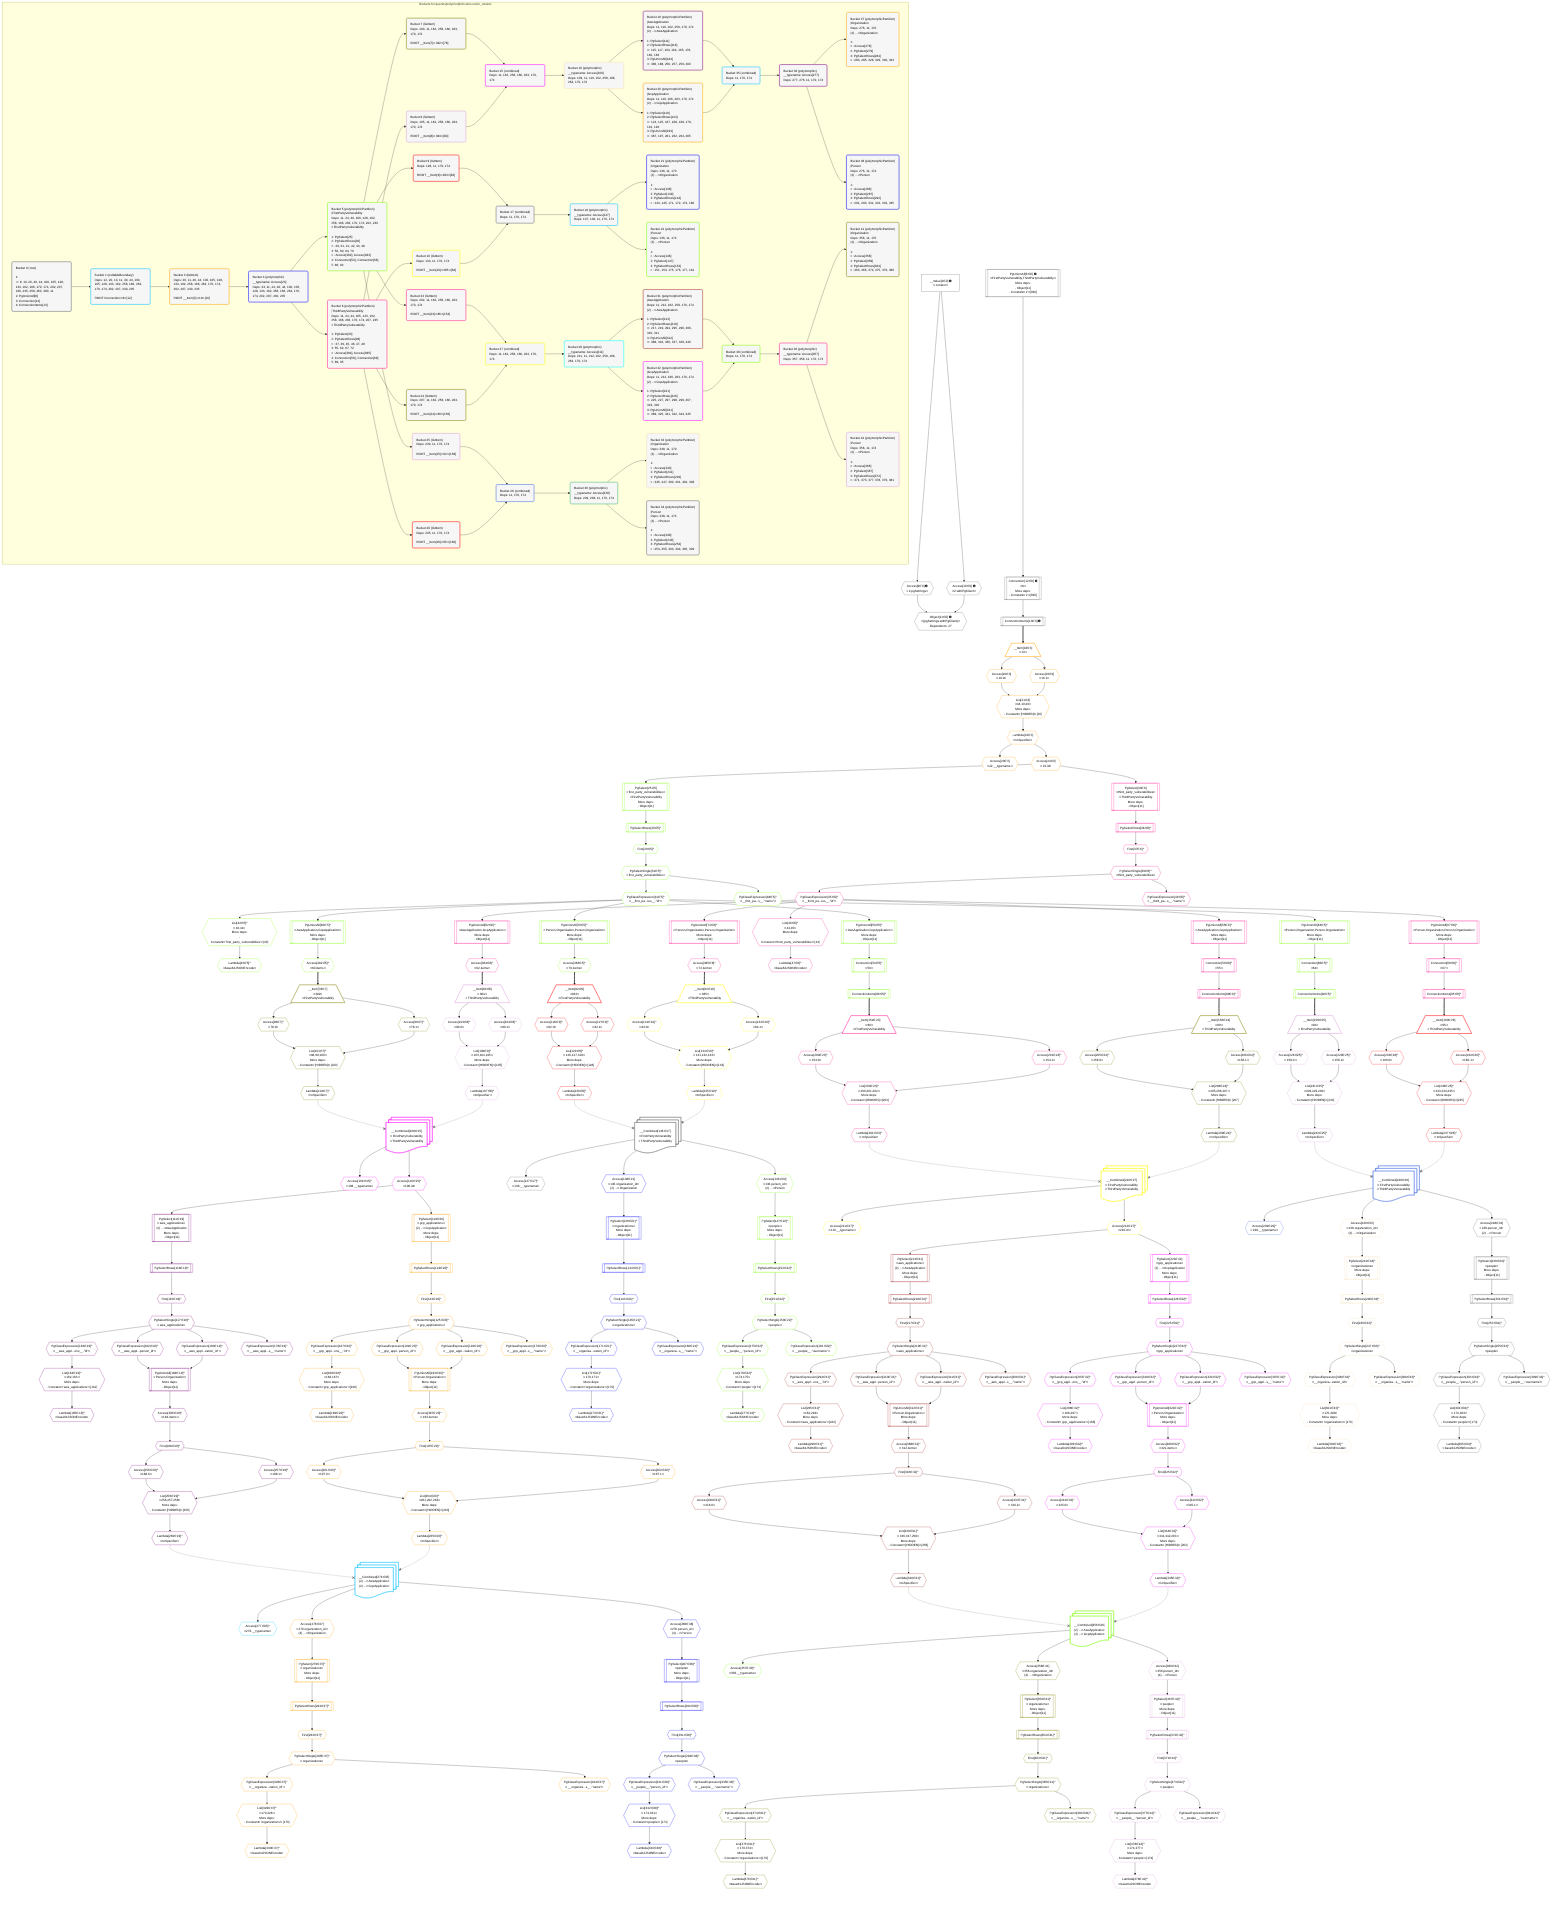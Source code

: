 %%{init: {'themeVariables': { 'fontSize': '12px'}}}%%
graph TD
    classDef path fill:#eee,stroke:#000,color:#000
    classDef plan fill:#fff,stroke-width:1px,color:#000
    classDef itemplan fill:#fff,stroke-width:2px,color:#000
    classDef unbatchedplan fill:#dff,stroke-width:1px,color:#000
    classDef sideeffectplan fill:#fcc,stroke-width:2px,color:#000
    classDef bucket fill:#f6f6f6,color:#000,stroke-width:2px,text-align:left

    subgraph "Buckets for queries/polymorphic/vulns.union_owners"
    Bucket0("Bucket 0 (root)<br /><br />1: <br />ᐳ: 9, 10, 20, 40, 44, 100, 105, 128, 133, 162, 166, 170, 174, 202, 207, 230, 235, 258, 263, 390, 11<br />2: PgUnionAll[8]<br />3: Connection[12]<br />4: ConnectionItems[13]"):::bucket
    Bucket1("Bucket 1 (nullableBoundary)<br />Deps: 12, 20, 13, 11, 40, 44, 100, 105, 128, 133, 162, 258, 166, 263, 170, 174, 202, 207, 230, 235<br /><br />ROOT Connectionᐸ8ᐳ[12]"):::bucket
    Bucket3("Bucket 3 (listItem)<br />Deps: 20, 11, 40, 44, 100, 105, 128, 133, 162, 258, 166, 263, 170, 174, 202, 207, 230, 235<br /><br />ROOT __Item{3}ᐸ13ᐳ[16]"):::bucket
    Bucket4("Bucket 4 (polymorphic)<br />__typename: Access[23]<br />Deps: 23, 11, 24, 40, 44, 100, 105, 128, 133, 162, 258, 166, 263, 170, 174, 202, 207, 230, 235"):::bucket
    Bucket5("Bucket 5 (polymorphicPartition)<br />|FirstPartyVulnerability<br />Deps: 11, 24, 40, 100, 128, 162, 258, 166, 263, 170, 174, 202, 230<br />ᐳFirstPartyVulnerability<br /><br />1: PgSelect[25]<br />2: PgSelectRows[30]<br />ᐳ: 29, 31, 41, 42, 43, 48<br />3: 50, 60, 64, 70<br />ᐳ: Access[382], Access[383]<br />4: Connection[54], Connection[66]<br />5: 86, 92"):::bucket
    Bucket6("Bucket 6 (polymorphicPartition)<br />|ThirdPartyVulnerability<br />Deps: 11, 24, 44, 105, 133, 162, 258, 166, 263, 170, 174, 207, 235<br />ᐳThirdPartyVulnerability<br /><br />1: PgSelect[33]<br />2: PgSelectRows[38]<br />ᐳ: 37, 39, 45, 46, 47, 49<br />3: 55, 62, 67, 72<br />ᐳ: Access[384], Access[385]<br />4: Connection[59], Connection[69]<br />5: 89, 95"):::bucket
    Bucket7("Bucket 7 (listItem)<br />Deps: 100, 11, 162, 258, 166, 263, 170, 174<br /><br />ROOT __Item{7}ᐸ382ᐳ[78]"):::bucket
    Bucket8("Bucket 8 (listItem)<br />Deps: 105, 11, 162, 258, 166, 263, 170, 174<br /><br />ROOT __Item{8}ᐸ384ᐳ[80]"):::bucket
    Bucket9("Bucket 9 (listItem)<br />Deps: 128, 11, 170, 174<br /><br />ROOT __Item{9}ᐸ383ᐳ[82]"):::bucket
    Bucket10("Bucket 10 (listItem)<br />Deps: 133, 11, 170, 174<br /><br />ROOT __Item{10}ᐸ385ᐳ[84]"):::bucket
    Bucket15("Bucket 15 (combined)<br />Deps: 11, 162, 258, 166, 263, 170, 174"):::bucket
    Bucket16("Bucket 16 (polymorphic)<br />__typename: Access[109]<br />Deps: 109, 11, 110, 162, 258, 166, 263, 170, 174"):::bucket
    Bucket17("Bucket 17 (combined)<br />Deps: 11, 170, 174"):::bucket
    Bucket18("Bucket 18 (polymorphic)<br />__typename: Access[137]<br />Deps: 137, 136, 11, 170, 174"):::bucket
    Bucket19("Bucket 19 (polymorphicPartition)<br />|AwsApplication<br />Deps: 11, 110, 162, 258, 170, 174<br />(2) ...ᐳAwsApplication<br /><br />1: PgSelect[111]<br />2: PgSelectRows[116]<br />ᐳ: 115, 117, 163, 164, 165, 178, 182, 183<br />3: PgUnionAll[184]<br />ᐳ: 386, 188, 256, 257, 259, 260"):::bucket
    Bucket20("Bucket 20 (polymorphicPartition)<br />|GcpApplication<br />Deps: 11, 110, 166, 263, 170, 174<br />(2) ...ᐳGcpApplication<br /><br />1: PgSelect[119]<br />2: PgSelectRows[124]<br />ᐳ: 123, 125, 167, 168, 169, 179, 191, 192<br />3: PgUnionAll[193]<br />ᐳ: 387, 197, 261, 262, 264, 265"):::bucket
    Bucket21("Bucket 21 (polymorphicPartition)<br />|Organization<br />Deps: 136, 11, 170<br />(2) ...ᐳOrganization<br /><br />1: <br />ᐳ: Access[138]<br />2: PgSelect[139]<br />3: PgSelectRows[144]<br />ᐳ: 143, 145, 171, 172, 173, 180"):::bucket
    Bucket22("Bucket 22 (polymorphicPartition)<br />|Person<br />Deps: 136, 11, 174<br />(2) ...ᐳPerson<br /><br />1: <br />ᐳ: Access[146]<br />2: PgSelect[147]<br />3: PgSelectRows[152]<br />ᐳ: 151, 153, 175, 176, 177, 181"):::bucket
    Bucket23("Bucket 23 (listItem)<br />Deps: 202, 11, 162, 258, 166, 263, 170, 174<br /><br />ROOT __Item{23}ᐸ86ᐳ[154]"):::bucket
    Bucket24("Bucket 24 (listItem)<br />Deps: 207, 11, 162, 258, 166, 263, 170, 174<br /><br />ROOT __Item{24}ᐸ89ᐳ[156]"):::bucket
    Bucket25("Bucket 25 (listItem)<br />Deps: 230, 11, 170, 174<br /><br />ROOT __Item{25}ᐸ92ᐳ[158]"):::bucket
    Bucket26("Bucket 26 (listItem)<br />Deps: 235, 11, 170, 174<br /><br />ROOT __Item{26}ᐸ95ᐳ[160]"):::bucket
    Bucket27("Bucket 27 (combined)<br />Deps: 11, 162, 258, 166, 263, 170, 174"):::bucket
    Bucket28("Bucket 28 (polymorphic)<br />__typename: Access[211]<br />Deps: 211, 11, 212, 162, 258, 166, 263, 170, 174"):::bucket
    Bucket29("Bucket 29 (combined)<br />Deps: 11, 170, 174"):::bucket
    Bucket30("Bucket 30 (polymorphic)<br />__typename: Access[239]<br />Deps: 239, 238, 11, 170, 174"):::bucket
    Bucket31("Bucket 31 (polymorphicPartition)<br />|AwsApplication<br />Deps: 11, 212, 162, 258, 170, 174<br />(2) ...ᐳAwsApplication<br /><br />1: PgSelect[213]<br />2: PgSelectRows[218]<br />ᐳ: 217, 219, 294, 295, 296, 306, 310, 311<br />3: PgUnionAll[312]<br />ᐳ: 388, 316, 336, 337, 339, 340"):::bucket
    Bucket32("Bucket 32 (polymorphicPartition)<br />|GcpApplication<br />Deps: 11, 212, 166, 263, 170, 174<br />(2) ...ᐳGcpApplication<br /><br />1: PgSelect[221]<br />2: PgSelectRows[226]<br />ᐳ: 225, 227, 297, 298, 299, 307, 319, 320<br />3: PgUnionAll[321]<br />ᐳ: 389, 325, 341, 342, 344, 345"):::bucket
    Bucket33("Bucket 33 (polymorphicPartition)<br />|Organization<br />Deps: 238, 11, 170<br />(2) ...ᐳOrganization<br /><br />1: <br />ᐳ: Access[240]<br />2: PgSelect[241]<br />3: PgSelectRows[246]<br />ᐳ: 245, 247, 300, 301, 302, 308"):::bucket
    Bucket34("Bucket 34 (polymorphicPartition)<br />|Person<br />Deps: 238, 11, 174<br />(2) ...ᐳPerson<br /><br />1: <br />ᐳ: Access[248]<br />2: PgSelect[249]<br />3: PgSelectRows[254]<br />ᐳ: 253, 255, 303, 304, 305, 309"):::bucket
    Bucket35("Bucket 35 (combined)<br />Deps: 11, 170, 174"):::bucket
    Bucket36("Bucket 36 (polymorphic)<br />__typename: Access[277]<br />Deps: 277, 276, 11, 170, 174"):::bucket
    Bucket37("Bucket 37 (polymorphicPartition)<br />|Organization<br />Deps: 276, 11, 170<br />(4) ...ᐳOrganization<br /><br />1: <br />ᐳ: Access[278]<br />2: PgSelect[279]<br />3: PgSelectRows[284]<br />ᐳ: 283, 285, 328, 329, 330, 334"):::bucket
    Bucket38("Bucket 38 (polymorphicPartition)<br />|Person<br />Deps: 276, 11, 174<br />(4) ...ᐳPerson<br /><br />1: <br />ᐳ: Access[286]<br />2: PgSelect[287]<br />3: PgSelectRows[292]<br />ᐳ: 291, 293, 331, 332, 333, 335"):::bucket
    Bucket39("Bucket 39 (combined)<br />Deps: 11, 170, 174"):::bucket
    Bucket40("Bucket 40 (polymorphic)<br />__typename: Access[357]<br />Deps: 357, 356, 11, 170, 174"):::bucket
    Bucket41("Bucket 41 (polymorphicPartition)<br />|Organization<br />Deps: 356, 11, 170<br />(4) ...ᐳOrganization<br /><br />1: <br />ᐳ: Access[358]<br />2: PgSelect[359]<br />3: PgSelectRows[364]<br />ᐳ: 363, 365, 374, 375, 376, 380"):::bucket
    Bucket42("Bucket 42 (polymorphicPartition)<br />|Person<br />Deps: 356, 11, 174<br />(4) ...ᐳPerson<br /><br />1: <br />ᐳ: Access[366]<br />2: PgSelect[367]<br />3: PgSelectRows[372]<br />ᐳ: 371, 373, 377, 378, 379, 381"):::bucket
    end
    Bucket0 --> Bucket1
    Bucket1 --> Bucket3
    Bucket3 --> Bucket4
    Bucket4 --> Bucket5 & Bucket6
    Bucket5 --> Bucket7 & Bucket9 & Bucket23 & Bucket25
    Bucket6 --> Bucket8 & Bucket10 & Bucket24 & Bucket26
    Bucket7 --> Bucket15
    Bucket8 --> Bucket15
    Bucket9 --> Bucket17
    Bucket10 --> Bucket17
    Bucket15 --> Bucket16
    Bucket16 --> Bucket19 & Bucket20
    Bucket17 --> Bucket18
    Bucket18 --> Bucket21 & Bucket22
    Bucket19 --> Bucket35
    Bucket20 --> Bucket35
    Bucket23 --> Bucket27
    Bucket24 --> Bucket27
    Bucket25 --> Bucket29
    Bucket26 --> Bucket29
    Bucket27 --> Bucket28
    Bucket28 --> Bucket31 & Bucket32
    Bucket29 --> Bucket30
    Bucket30 --> Bucket33 & Bucket34
    Bucket31 --> Bucket39
    Bucket32 --> Bucket39
    Bucket35 --> Bucket36
    Bucket36 --> Bucket37 & Bucket38
    Bucket39 --> Bucket40
    Bucket40 --> Bucket41 & Bucket42

    %% plan dependencies
    PgUnionAll8[["PgUnionAll[8∈0] ➊<br />ᐸFirstPartyVulnerability,ThirdPartyVulnerabilityᐳ<br />More deps:<br />- Object[11]<br />- Constantᐸ2ᐳ[390]"]]:::plan
    Object11{{"Object[11∈0] ➊<br />ᐸ{pgSettings,withPgClient}ᐳ<br />Dependents: 27"}}:::plan
    Access9{{"Access[9∈0] ➊<br />ᐸ2.pgSettingsᐳ"}}:::plan
    Access10{{"Access[10∈0] ➊<br />ᐸ2.withPgClientᐳ"}}:::plan
    Access9 & Access10 --> Object11
    Connection12[["Connection[12∈0] ➊<br />ᐸ8ᐳ<br />More deps:<br />- Constantᐸ2ᐳ[390]"]]:::plan
    PgUnionAll8 --> Connection12
    __Value2["__Value[2∈0] ➊<br />ᐸcontextᐳ"]:::plan
    __Value2 --> Access9
    __Value2 --> Access10
    ConnectionItems13[["ConnectionItems[13∈0] ➊"]]:::plan
    Connection12 --> ConnectionItems13
    List21{{"List[21∈3]<br />ᐸ18,19,20ᐳ<br />More deps:<br />- Constantᐸ[HIDDEN]ᐳ[20]"}}:::plan
    Access18{{"Access[18∈3]<br />ᐸ16.0ᐳ"}}:::plan
    Access19{{"Access[19∈3]<br />ᐸ16.1ᐳ"}}:::plan
    Access18 & Access19 --> List21
    __Item16[/"__Item[16∈3]<br />ᐸ13ᐳ"\]:::itemplan
    ConnectionItems13 ==> __Item16
    __Item16 --> Access18
    __Item16 --> Access19
    Lambda22{{"Lambda[22∈3]<br />ᐸtoSpecifierᐳ"}}:::plan
    List21 --> Lambda22
    Access23{{"Access[23∈3]<br />ᐸ22.__typenameᐳ"}}:::plan
    Lambda22 --> Access23
    Access24{{"Access[24∈3]<br />ᐸ22.idᐳ"}}:::plan
    Lambda22 --> Access24
    PgSelect25[["PgSelect[25∈5]<br />ᐸfirst_party_vulnerabilitiesᐳ<br />ᐳFirstPartyVulnerability<br />More deps:<br />- Object[11]"]]:::plan
    Access24 --> PgSelect25
    List42{{"List[42∈5]^<br />ᐸ40,41ᐳ<br />More deps:<br />- Constantᐸ'first_party_vulnerabilities'ᐳ[40]"}}:::plan
    PgClassExpression41{{"PgClassExpression[41∈5]^<br />ᐸ__first_pa...ies__.”id”ᐳ"}}:::plan
    PgClassExpression41 --> List42
    PgUnionAll50[["PgUnionAll[50∈5]^<br />ᐸAwsApplication,GcpApplicationᐳ<br />More deps:<br />- Object[11]"]]:::plan
    PgClassExpression41 --> PgUnionAll50
    PgUnionAll60[["PgUnionAll[60∈5]^<br />ᐸAwsApplication,GcpApplicationᐳ<br />More deps:<br />- Object[11]"]]:::plan
    PgClassExpression41 --> PgUnionAll60
    PgUnionAll64[["PgUnionAll[64∈5]^<br />ᐸPerson,Organization,Person,Organizationᐳ<br />More deps:<br />- Object[11]"]]:::plan
    PgClassExpression41 --> PgUnionAll64
    PgUnionAll70[["PgUnionAll[70∈5]^<br />ᐸPerson,Organization,Person,Organizationᐳ<br />More deps:<br />- Object[11]"]]:::plan
    PgClassExpression41 --> PgUnionAll70
    First29{{"First[29∈5]^"}}:::plan
    PgSelectRows30[["PgSelectRows[30∈5]^"]]:::plan
    PgSelectRows30 --> First29
    PgSelect25 --> PgSelectRows30
    PgSelectSingle31{{"PgSelectSingle[31∈5]^<br />ᐸfirst_party_vulnerabilitiesᐳ"}}:::plan
    First29 --> PgSelectSingle31
    PgSelectSingle31 --> PgClassExpression41
    Lambda43{{"Lambda[43∈5]^<br />ᐸbase64JSONEncodeᐳ"}}:::plan
    List42 --> Lambda43
    PgClassExpression48{{"PgClassExpression[48∈5]^<br />ᐸ__first_pa...s__.”name”ᐳ"}}:::plan
    PgSelectSingle31 --> PgClassExpression48
    Connection54[["Connection[54∈5]^<br />ᐸ50ᐳ"]]:::plan
    PgUnionAll50 --> Connection54
    Connection66[["Connection[66∈5]^<br />ᐸ64ᐳ"]]:::plan
    PgUnionAll64 --> Connection66
    ConnectionItems86[["ConnectionItems[86∈5]^"]]:::plan
    Connection54 --> ConnectionItems86
    ConnectionItems92[["ConnectionItems[92∈5]^"]]:::plan
    Connection66 --> ConnectionItems92
    Access382{{"Access[382∈5]^<br />ᐸ60.itemsᐳ"}}:::plan
    PgUnionAll60 --> Access382
    Access383{{"Access[383∈5]^<br />ᐸ70.itemsᐳ"}}:::plan
    PgUnionAll70 --> Access383
    PgSelect33[["PgSelect[33∈6]<br />ᐸthird_party_vulnerabilitiesᐳ<br />ᐳThirdPartyVulnerability<br />More deps:<br />- Object[11]"]]:::plan
    Access24 --> PgSelect33
    List46{{"List[46∈6]^<br />ᐸ44,45ᐳ<br />More deps:<br />- Constantᐸ'third_party_vulnerabilities'ᐳ[44]"}}:::plan
    PgClassExpression45{{"PgClassExpression[45∈6]^<br />ᐸ__third_pa...ies__.”id”ᐳ"}}:::plan
    PgClassExpression45 --> List46
    PgUnionAll55[["PgUnionAll[55∈6]^<br />ᐸAwsApplication,GcpApplicationᐳ<br />More deps:<br />- Object[11]"]]:::plan
    PgClassExpression45 --> PgUnionAll55
    PgUnionAll62[["PgUnionAll[62∈6]^<br />ᐸAwsApplication,GcpApplicationᐳ<br />More deps:<br />- Object[11]"]]:::plan
    PgClassExpression45 --> PgUnionAll62
    PgUnionAll67[["PgUnionAll[67∈6]^<br />ᐸPerson,Organization,Person,Organizationᐳ<br />More deps:<br />- Object[11]"]]:::plan
    PgClassExpression45 --> PgUnionAll67
    PgUnionAll72[["PgUnionAll[72∈6]^<br />ᐸPerson,Organization,Person,Organizationᐳ<br />More deps:<br />- Object[11]"]]:::plan
    PgClassExpression45 --> PgUnionAll72
    First37{{"First[37∈6]^"}}:::plan
    PgSelectRows38[["PgSelectRows[38∈6]^"]]:::plan
    PgSelectRows38 --> First37
    PgSelect33 --> PgSelectRows38
    PgSelectSingle39{{"PgSelectSingle[39∈6]^<br />ᐸthird_party_vulnerabilitiesᐳ"}}:::plan
    First37 --> PgSelectSingle39
    PgSelectSingle39 --> PgClassExpression45
    Lambda47{{"Lambda[47∈6]^<br />ᐸbase64JSONEncodeᐳ"}}:::plan
    List46 --> Lambda47
    PgClassExpression49{{"PgClassExpression[49∈6]^<br />ᐸ__third_pa...s__.”name”ᐳ"}}:::plan
    PgSelectSingle39 --> PgClassExpression49
    Connection59[["Connection[59∈6]^<br />ᐸ55ᐳ"]]:::plan
    PgUnionAll55 --> Connection59
    Connection69[["Connection[69∈6]^<br />ᐸ67ᐳ"]]:::plan
    PgUnionAll67 --> Connection69
    ConnectionItems89[["ConnectionItems[89∈6]^"]]:::plan
    Connection59 --> ConnectionItems89
    ConnectionItems95[["ConnectionItems[95∈6]^"]]:::plan
    Connection69 --> ConnectionItems95
    Access384{{"Access[384∈6]^<br />ᐸ62.itemsᐳ"}}:::plan
    PgUnionAll62 --> Access384
    Access385{{"Access[385∈6]^<br />ᐸ72.itemsᐳ"}}:::plan
    PgUnionAll72 --> Access385
    List101{{"List[101∈7]^<br />ᐸ98,99,100ᐳ<br />More deps:<br />- Constantᐸ[HIDDEN]ᐳ[100]"}}:::plan
    Access98{{"Access[98∈7]^<br />ᐸ78.0ᐳ"}}:::plan
    Access99{{"Access[99∈7]^<br />ᐸ78.1ᐳ"}}:::plan
    Access98 & Access99 --> List101
    __Item78[/"__Item[78∈7]<br />ᐸ382ᐳ<br />ᐳFirstPartyVulnerability"\]:::itemplan
    Access382 ==> __Item78
    __Item78 --> Access98
    __Item78 --> Access99
    Lambda102{{"Lambda[102∈7]^<br />ᐸtoSpecifierᐳ"}}:::plan
    List101 --> Lambda102
    List106{{"List[106∈8]^<br />ᐸ103,104,105ᐳ<br />More deps:<br />- Constantᐸ[HIDDEN]ᐳ[105]"}}:::plan
    Access103{{"Access[103∈8]^<br />ᐸ80.0ᐳ"}}:::plan
    Access104{{"Access[104∈8]^<br />ᐸ80.1ᐳ"}}:::plan
    Access103 & Access104 --> List106
    __Item80[/"__Item[80∈8]<br />ᐸ384ᐳ<br />ᐳThirdPartyVulnerability"\]:::itemplan
    Access384 ==> __Item80
    __Item80 --> Access103
    __Item80 --> Access104
    Lambda107{{"Lambda[107∈8]^<br />ᐸtoSpecifierᐳ"}}:::plan
    List106 --> Lambda107
    List129{{"List[129∈9]^<br />ᐸ126,127,128ᐳ<br />More deps:<br />- Constantᐸ[HIDDEN]ᐳ[128]"}}:::plan
    Access126{{"Access[126∈9]^<br />ᐸ82.0ᐳ"}}:::plan
    Access127{{"Access[127∈9]^<br />ᐸ82.1ᐳ"}}:::plan
    Access126 & Access127 --> List129
    __Item82[/"__Item[82∈9]<br />ᐸ383ᐳ<br />ᐳFirstPartyVulnerability"\]:::itemplan
    Access383 ==> __Item82
    __Item82 --> Access126
    __Item82 --> Access127
    Lambda130{{"Lambda[130∈9]^<br />ᐸtoSpecifierᐳ"}}:::plan
    List129 --> Lambda130
    List134{{"List[134∈10]^<br />ᐸ131,132,133ᐳ<br />More deps:<br />- Constantᐸ[HIDDEN]ᐳ[133]"}}:::plan
    Access131{{"Access[131∈10]^<br />ᐸ84.0ᐳ"}}:::plan
    Access132{{"Access[132∈10]^<br />ᐸ84.1ᐳ"}}:::plan
    Access131 & Access132 --> List134
    __Item84[/"__Item[84∈10]<br />ᐸ385ᐳ<br />ᐳThirdPartyVulnerability"\]:::itemplan
    Access385 ==> __Item84
    __Item84 --> Access131
    __Item84 --> Access132
    Lambda135{{"Lambda[135∈10]^<br />ᐸtoSpecifierᐳ"}}:::plan
    List134 --> Lambda135
    Access109{{"Access[109∈15]^<br />ᐸ108.__typenameᐳ"}}:::plan
    __Value108:::plan@{shape: docs, label: "__Combined[108∈15]<br />ᐳFirstPartyVulnerability<br />ᐳThirdPartyVulnerability"}
    __Value108 --> Access109
    Access110{{"Access[110∈15]^<br />ᐸ108.idᐳ"}}:::plan
    __Value108 --> Access110
    Access137{{"Access[137∈17]^<br />ᐸ136.__typenameᐳ"}}:::plan
    __Value136:::plan@{shape: docs, label: "__Combined[136∈17]<br />ᐳFirstPartyVulnerability<br />ᐳThirdPartyVulnerability"}
    __Value136 --> Access137
    PgUnionAll184[["PgUnionAll[184∈19]^<br />ᐸPerson,Organizationᐳ<br />More deps:<br />- Object[11]"]]:::plan
    PgClassExpression182{{"PgClassExpression[182∈19]^<br />ᐸ__aws_appl...person_id”ᐳ"}}:::plan
    PgClassExpression183{{"PgClassExpression[183∈19]^<br />ᐸ__aws_appl...zation_id”ᐳ"}}:::plan
    PgClassExpression182 & PgClassExpression183 --> PgUnionAll184
    List259{{"List[259∈19]^<br />ᐸ256,257,258ᐳ<br />More deps:<br />- Constantᐸ[HIDDEN]ᐳ[258]"}}:::plan
    Access256{{"Access[256∈19]^<br />ᐸ188.0ᐳ"}}:::plan
    Access257{{"Access[257∈19]^<br />ᐸ188.1ᐳ"}}:::plan
    Access256 & Access257 --> List259
    PgSelect111[["PgSelect[111∈19]<br />ᐸaws_applicationsᐳ<br />(2) ...ᐳAwsApplication<br />More deps:<br />- Object[11]"]]:::plan
    Access110 --> PgSelect111
    List164{{"List[164∈19]^<br />ᐸ162,163ᐳ<br />More deps:<br />- Constantᐸ'aws_applications'ᐳ[162]"}}:::plan
    PgClassExpression163{{"PgClassExpression[163∈19]^<br />ᐸ__aws_appl...ons__.”id”ᐳ"}}:::plan
    PgClassExpression163 --> List164
    First115{{"First[115∈19]^"}}:::plan
    PgSelectRows116[["PgSelectRows[116∈19]^"]]:::plan
    PgSelectRows116 --> First115
    PgSelect111 --> PgSelectRows116
    PgSelectSingle117{{"PgSelectSingle[117∈19]^<br />ᐸaws_applicationsᐳ"}}:::plan
    First115 --> PgSelectSingle117
    PgSelectSingle117 --> PgClassExpression163
    Lambda165{{"Lambda[165∈19]^<br />ᐸbase64JSONEncodeᐳ"}}:::plan
    List164 --> Lambda165
    PgClassExpression178{{"PgClassExpression[178∈19]^<br />ᐸ__aws_appl...s__.”name”ᐳ"}}:::plan
    PgSelectSingle117 --> PgClassExpression178
    PgSelectSingle117 --> PgClassExpression182
    PgSelectSingle117 --> PgClassExpression183
    First188{{"First[188∈19]^"}}:::plan
    Access386{{"Access[386∈19]^<br />ᐸ184.itemsᐳ"}}:::plan
    Access386 --> First188
    First188 --> Access256
    First188 --> Access257
    Lambda260{{"Lambda[260∈19]^<br />ᐸtoSpecifierᐳ"}}:::plan
    List259 --> Lambda260
    PgUnionAll184 --> Access386
    PgUnionAll193[["PgUnionAll[193∈20]^<br />ᐸPerson,Organizationᐳ<br />More deps:<br />- Object[11]"]]:::plan
    PgClassExpression191{{"PgClassExpression[191∈20]^<br />ᐸ__gcp_appl...person_id”ᐳ"}}:::plan
    PgClassExpression192{{"PgClassExpression[192∈20]^<br />ᐸ__gcp_appl...zation_id”ᐳ"}}:::plan
    PgClassExpression191 & PgClassExpression192 --> PgUnionAll193
    List264{{"List[264∈20]^<br />ᐸ261,262,263ᐳ<br />More deps:<br />- Constantᐸ[HIDDEN]ᐳ[263]"}}:::plan
    Access261{{"Access[261∈20]^<br />ᐸ197.0ᐳ"}}:::plan
    Access262{{"Access[262∈20]^<br />ᐸ197.1ᐳ"}}:::plan
    Access261 & Access262 --> List264
    PgSelect119[["PgSelect[119∈20]<br />ᐸgcp_applicationsᐳ<br />(2) ...ᐳGcpApplication<br />More deps:<br />- Object[11]"]]:::plan
    Access110 --> PgSelect119
    List168{{"List[168∈20]^<br />ᐸ166,167ᐳ<br />More deps:<br />- Constantᐸ'gcp_applications'ᐳ[166]"}}:::plan
    PgClassExpression167{{"PgClassExpression[167∈20]^<br />ᐸ__gcp_appl...ons__.”id”ᐳ"}}:::plan
    PgClassExpression167 --> List168
    First123{{"First[123∈20]^"}}:::plan
    PgSelectRows124[["PgSelectRows[124∈20]^"]]:::plan
    PgSelectRows124 --> First123
    PgSelect119 --> PgSelectRows124
    PgSelectSingle125{{"PgSelectSingle[125∈20]^<br />ᐸgcp_applicationsᐳ"}}:::plan
    First123 --> PgSelectSingle125
    PgSelectSingle125 --> PgClassExpression167
    Lambda169{{"Lambda[169∈20]^<br />ᐸbase64JSONEncodeᐳ"}}:::plan
    List168 --> Lambda169
    PgClassExpression179{{"PgClassExpression[179∈20]^<br />ᐸ__gcp_appl...s__.”name”ᐳ"}}:::plan
    PgSelectSingle125 --> PgClassExpression179
    PgSelectSingle125 --> PgClassExpression191
    PgSelectSingle125 --> PgClassExpression192
    First197{{"First[197∈20]^"}}:::plan
    Access387{{"Access[387∈20]^<br />ᐸ193.itemsᐳ"}}:::plan
    Access387 --> First197
    First197 --> Access261
    First197 --> Access262
    Lambda265{{"Lambda[265∈20]^<br />ᐸtoSpecifierᐳ"}}:::plan
    List264 --> Lambda265
    PgUnionAll193 --> Access387
    PgSelect139[["PgSelect[139∈21]^<br />ᐸorganizationsᐳ<br />More deps:<br />- Object[11]"]]:::plan
    Access138{{"Access[138∈21]<br />ᐸ136.organization_idᐳ<br />(2) ...ᐳOrganization"}}:::plan
    Access138 --> PgSelect139
    List172{{"List[172∈21]^<br />ᐸ170,171ᐳ<br />More deps:<br />- Constantᐸ'organizations'ᐳ[170]"}}:::plan
    PgClassExpression171{{"PgClassExpression[171∈21]^<br />ᐸ__organiza...zation_id”ᐳ"}}:::plan
    PgClassExpression171 --> List172
    __Value136 --> Access138
    First143{{"First[143∈21]^"}}:::plan
    PgSelectRows144[["PgSelectRows[144∈21]^"]]:::plan
    PgSelectRows144 --> First143
    PgSelect139 --> PgSelectRows144
    PgSelectSingle145{{"PgSelectSingle[145∈21]^<br />ᐸorganizationsᐳ"}}:::plan
    First143 --> PgSelectSingle145
    PgSelectSingle145 --> PgClassExpression171
    Lambda173{{"Lambda[173∈21]^<br />ᐸbase64JSONEncodeᐳ"}}:::plan
    List172 --> Lambda173
    PgClassExpression180{{"PgClassExpression[180∈21]^<br />ᐸ__organiza...s__.”name”ᐳ"}}:::plan
    PgSelectSingle145 --> PgClassExpression180
    PgSelect147[["PgSelect[147∈22]^<br />ᐸpeopleᐳ<br />More deps:<br />- Object[11]"]]:::plan
    Access146{{"Access[146∈22]<br />ᐸ136.person_idᐳ<br />(2) ...ᐳPerson"}}:::plan
    Access146 --> PgSelect147
    List176{{"List[176∈22]^<br />ᐸ174,175ᐳ<br />More deps:<br />- Constantᐸ'people'ᐳ[174]"}}:::plan
    PgClassExpression175{{"PgClassExpression[175∈22]^<br />ᐸ__people__.”person_id”ᐳ"}}:::plan
    PgClassExpression175 --> List176
    __Value136 --> Access146
    First151{{"First[151∈22]^"}}:::plan
    PgSelectRows152[["PgSelectRows[152∈22]^"]]:::plan
    PgSelectRows152 --> First151
    PgSelect147 --> PgSelectRows152
    PgSelectSingle153{{"PgSelectSingle[153∈22]^<br />ᐸpeopleᐳ"}}:::plan
    First151 --> PgSelectSingle153
    PgSelectSingle153 --> PgClassExpression175
    Lambda177{{"Lambda[177∈22]^<br />ᐸbase64JSONEncodeᐳ"}}:::plan
    List176 --> Lambda177
    PgClassExpression181{{"PgClassExpression[181∈22]^<br />ᐸ__people__.”username”ᐳ"}}:::plan
    PgSelectSingle153 --> PgClassExpression181
    List203{{"List[203∈23]^<br />ᐸ200,201,202ᐳ<br />More deps:<br />- Constantᐸ[HIDDEN]ᐳ[202]"}}:::plan
    Access200{{"Access[200∈23]^<br />ᐸ154.0ᐳ"}}:::plan
    Access201{{"Access[201∈23]^<br />ᐸ154.1ᐳ"}}:::plan
    Access200 & Access201 --> List203
    __Item154[/"__Item[154∈23]<br />ᐸ86ᐳ<br />ᐳFirstPartyVulnerability"\]:::itemplan
    ConnectionItems86 ==> __Item154
    __Item154 --> Access200
    __Item154 --> Access201
    Lambda204{{"Lambda[204∈23]^<br />ᐸtoSpecifierᐳ"}}:::plan
    List203 --> Lambda204
    List208{{"List[208∈24]^<br />ᐸ205,206,207ᐳ<br />More deps:<br />- Constantᐸ[HIDDEN]ᐳ[207]"}}:::plan
    Access205{{"Access[205∈24]^<br />ᐸ156.0ᐳ"}}:::plan
    Access206{{"Access[206∈24]^<br />ᐸ156.1ᐳ"}}:::plan
    Access205 & Access206 --> List208
    __Item156[/"__Item[156∈24]<br />ᐸ89ᐳ<br />ᐳThirdPartyVulnerability"\]:::itemplan
    ConnectionItems89 ==> __Item156
    __Item156 --> Access205
    __Item156 --> Access206
    Lambda209{{"Lambda[209∈24]^<br />ᐸtoSpecifierᐳ"}}:::plan
    List208 --> Lambda209
    List231{{"List[231∈25]^<br />ᐸ228,229,230ᐳ<br />More deps:<br />- Constantᐸ[HIDDEN]ᐳ[230]"}}:::plan
    Access228{{"Access[228∈25]^<br />ᐸ158.0ᐳ"}}:::plan
    Access229{{"Access[229∈25]^<br />ᐸ158.1ᐳ"}}:::plan
    Access228 & Access229 --> List231
    __Item158[/"__Item[158∈25]<br />ᐸ92ᐳ<br />ᐳFirstPartyVulnerability"\]:::itemplan
    ConnectionItems92 ==> __Item158
    __Item158 --> Access228
    __Item158 --> Access229
    Lambda232{{"Lambda[232∈25]^<br />ᐸtoSpecifierᐳ"}}:::plan
    List231 --> Lambda232
    List236{{"List[236∈26]^<br />ᐸ233,234,235ᐳ<br />More deps:<br />- Constantᐸ[HIDDEN]ᐳ[235]"}}:::plan
    Access233{{"Access[233∈26]^<br />ᐸ160.0ᐳ"}}:::plan
    Access234{{"Access[234∈26]^<br />ᐸ160.1ᐳ"}}:::plan
    Access233 & Access234 --> List236
    __Item160[/"__Item[160∈26]<br />ᐸ95ᐳ<br />ᐳThirdPartyVulnerability"\]:::itemplan
    ConnectionItems95 ==> __Item160
    __Item160 --> Access233
    __Item160 --> Access234
    Lambda237{{"Lambda[237∈26]^<br />ᐸtoSpecifierᐳ"}}:::plan
    List236 --> Lambda237
    Access211{{"Access[211∈27]^<br />ᐸ210.__typenameᐳ"}}:::plan
    __Value210:::plan@{shape: docs, label: "__Combined[210∈27]<br />ᐳFirstPartyVulnerability<br />ᐳThirdPartyVulnerability"}
    __Value210 --> Access211
    Access212{{"Access[212∈27]^<br />ᐸ210.idᐳ"}}:::plan
    __Value210 --> Access212
    Access239{{"Access[239∈29]^<br />ᐸ238.__typenameᐳ"}}:::plan
    __Value238:::plan@{shape: docs, label: "__Combined[238∈29]<br />ᐳFirstPartyVulnerability<br />ᐳThirdPartyVulnerability"}
    __Value238 --> Access239
    PgUnionAll312[["PgUnionAll[312∈31]^<br />ᐸPerson,Organizationᐳ<br />More deps:<br />- Object[11]"]]:::plan
    PgClassExpression310{{"PgClassExpression[310∈31]^<br />ᐸ__aws_appl...person_id”ᐳ"}}:::plan
    PgClassExpression311{{"PgClassExpression[311∈31]^<br />ᐸ__aws_appl...zation_id”ᐳ"}}:::plan
    PgClassExpression310 & PgClassExpression311 --> PgUnionAll312
    List339{{"List[339∈31]^<br />ᐸ336,337,258ᐳ<br />More deps:<br />- Constantᐸ[HIDDEN]ᐳ[258]"}}:::plan
    Access336{{"Access[336∈31]^<br />ᐸ316.0ᐳ"}}:::plan
    Access337{{"Access[337∈31]^<br />ᐸ316.1ᐳ"}}:::plan
    Access336 & Access337 --> List339
    PgSelect213[["PgSelect[213∈31]<br />ᐸaws_applicationsᐳ<br />(2) ...ᐳAwsApplication<br />More deps:<br />- Object[11]"]]:::plan
    Access212 --> PgSelect213
    List295{{"List[295∈31]^<br />ᐸ162,294ᐳ<br />More deps:<br />- Constantᐸ'aws_applications'ᐳ[162]"}}:::plan
    PgClassExpression294{{"PgClassExpression[294∈31]^<br />ᐸ__aws_appl...ons__.”id”ᐳ"}}:::plan
    PgClassExpression294 --> List295
    First217{{"First[217∈31]^"}}:::plan
    PgSelectRows218[["PgSelectRows[218∈31]^"]]:::plan
    PgSelectRows218 --> First217
    PgSelect213 --> PgSelectRows218
    PgSelectSingle219{{"PgSelectSingle[219∈31]^<br />ᐸaws_applicationsᐳ"}}:::plan
    First217 --> PgSelectSingle219
    PgSelectSingle219 --> PgClassExpression294
    Lambda296{{"Lambda[296∈31]^<br />ᐸbase64JSONEncodeᐳ"}}:::plan
    List295 --> Lambda296
    PgClassExpression306{{"PgClassExpression[306∈31]^<br />ᐸ__aws_appl...s__.”name”ᐳ"}}:::plan
    PgSelectSingle219 --> PgClassExpression306
    PgSelectSingle219 --> PgClassExpression310
    PgSelectSingle219 --> PgClassExpression311
    First316{{"First[316∈31]^"}}:::plan
    Access388{{"Access[388∈31]^<br />ᐸ312.itemsᐳ"}}:::plan
    Access388 --> First316
    First316 --> Access336
    First316 --> Access337
    Lambda340{{"Lambda[340∈31]^<br />ᐸtoSpecifierᐳ"}}:::plan
    List339 --> Lambda340
    PgUnionAll312 --> Access388
    PgUnionAll321[["PgUnionAll[321∈32]^<br />ᐸPerson,Organizationᐳ<br />More deps:<br />- Object[11]"]]:::plan
    PgClassExpression319{{"PgClassExpression[319∈32]^<br />ᐸ__gcp_appl...person_id”ᐳ"}}:::plan
    PgClassExpression320{{"PgClassExpression[320∈32]^<br />ᐸ__gcp_appl...zation_id”ᐳ"}}:::plan
    PgClassExpression319 & PgClassExpression320 --> PgUnionAll321
    List344{{"List[344∈32]^<br />ᐸ341,342,263ᐳ<br />More deps:<br />- Constantᐸ[HIDDEN]ᐳ[263]"}}:::plan
    Access341{{"Access[341∈32]^<br />ᐸ325.0ᐳ"}}:::plan
    Access342{{"Access[342∈32]^<br />ᐸ325.1ᐳ"}}:::plan
    Access341 & Access342 --> List344
    PgSelect221[["PgSelect[221∈32]<br />ᐸgcp_applicationsᐳ<br />(2) ...ᐳGcpApplication<br />More deps:<br />- Object[11]"]]:::plan
    Access212 --> PgSelect221
    List298{{"List[298∈32]^<br />ᐸ166,297ᐳ<br />More deps:<br />- Constantᐸ'gcp_applications'ᐳ[166]"}}:::plan
    PgClassExpression297{{"PgClassExpression[297∈32]^<br />ᐸ__gcp_appl...ons__.”id”ᐳ"}}:::plan
    PgClassExpression297 --> List298
    First225{{"First[225∈32]^"}}:::plan
    PgSelectRows226[["PgSelectRows[226∈32]^"]]:::plan
    PgSelectRows226 --> First225
    PgSelect221 --> PgSelectRows226
    PgSelectSingle227{{"PgSelectSingle[227∈32]^<br />ᐸgcp_applicationsᐳ"}}:::plan
    First225 --> PgSelectSingle227
    PgSelectSingle227 --> PgClassExpression297
    Lambda299{{"Lambda[299∈32]^<br />ᐸbase64JSONEncodeᐳ"}}:::plan
    List298 --> Lambda299
    PgClassExpression307{{"PgClassExpression[307∈32]^<br />ᐸ__gcp_appl...s__.”name”ᐳ"}}:::plan
    PgSelectSingle227 --> PgClassExpression307
    PgSelectSingle227 --> PgClassExpression319
    PgSelectSingle227 --> PgClassExpression320
    First325{{"First[325∈32]^"}}:::plan
    Access389{{"Access[389∈32]^<br />ᐸ321.itemsᐳ"}}:::plan
    Access389 --> First325
    First325 --> Access341
    First325 --> Access342
    Lambda345{{"Lambda[345∈32]^<br />ᐸtoSpecifierᐳ"}}:::plan
    List344 --> Lambda345
    PgUnionAll321 --> Access389
    PgSelect241[["PgSelect[241∈33]^<br />ᐸorganizationsᐳ<br />More deps:<br />- Object[11]"]]:::plan
    Access240{{"Access[240∈33]<br />ᐸ238.organization_idᐳ<br />(2) ...ᐳOrganization"}}:::plan
    Access240 --> PgSelect241
    List301{{"List[301∈33]^<br />ᐸ170,300ᐳ<br />More deps:<br />- Constantᐸ'organizations'ᐳ[170]"}}:::plan
    PgClassExpression300{{"PgClassExpression[300∈33]^<br />ᐸ__organiza...zation_id”ᐳ"}}:::plan
    PgClassExpression300 --> List301
    __Value238 --> Access240
    First245{{"First[245∈33]^"}}:::plan
    PgSelectRows246[["PgSelectRows[246∈33]^"]]:::plan
    PgSelectRows246 --> First245
    PgSelect241 --> PgSelectRows246
    PgSelectSingle247{{"PgSelectSingle[247∈33]^<br />ᐸorganizationsᐳ"}}:::plan
    First245 --> PgSelectSingle247
    PgSelectSingle247 --> PgClassExpression300
    Lambda302{{"Lambda[302∈33]^<br />ᐸbase64JSONEncodeᐳ"}}:::plan
    List301 --> Lambda302
    PgClassExpression308{{"PgClassExpression[308∈33]^<br />ᐸ__organiza...s__.”name”ᐳ"}}:::plan
    PgSelectSingle247 --> PgClassExpression308
    PgSelect249[["PgSelect[249∈34]^<br />ᐸpeopleᐳ<br />More deps:<br />- Object[11]"]]:::plan
    Access248{{"Access[248∈34]<br />ᐸ238.person_idᐳ<br />(2) ...ᐳPerson"}}:::plan
    Access248 --> PgSelect249
    List304{{"List[304∈34]^<br />ᐸ174,303ᐳ<br />More deps:<br />- Constantᐸ'people'ᐳ[174]"}}:::plan
    PgClassExpression303{{"PgClassExpression[303∈34]^<br />ᐸ__people__.”person_id”ᐳ"}}:::plan
    PgClassExpression303 --> List304
    __Value238 --> Access248
    First253{{"First[253∈34]^"}}:::plan
    PgSelectRows254[["PgSelectRows[254∈34]^"]]:::plan
    PgSelectRows254 --> First253
    PgSelect249 --> PgSelectRows254
    PgSelectSingle255{{"PgSelectSingle[255∈34]^<br />ᐸpeopleᐳ"}}:::plan
    First253 --> PgSelectSingle255
    PgSelectSingle255 --> PgClassExpression303
    Lambda305{{"Lambda[305∈34]^<br />ᐸbase64JSONEncodeᐳ"}}:::plan
    List304 --> Lambda305
    PgClassExpression309{{"PgClassExpression[309∈34]^<br />ᐸ__people__.”username”ᐳ"}}:::plan
    PgSelectSingle255 --> PgClassExpression309
    Access277{{"Access[277∈35]^<br />ᐸ276.__typenameᐳ"}}:::plan
    __Value276:::plan@{shape: docs, label: "__Combined[276∈35]<br />(2) ...ᐳAwsApplication<br />(2) ...ᐳGcpApplication"}
    __Value276 --> Access277
    PgSelect279[["PgSelect[279∈37]^<br />ᐸorganizationsᐳ<br />More deps:<br />- Object[11]"]]:::plan
    Access278{{"Access[278∈37]<br />ᐸ276.organization_idᐳ<br />(4) ...ᐳOrganization"}}:::plan
    Access278 --> PgSelect279
    List329{{"List[329∈37]^<br />ᐸ170,328ᐳ<br />More deps:<br />- Constantᐸ'organizations'ᐳ[170]"}}:::plan
    PgClassExpression328{{"PgClassExpression[328∈37]^<br />ᐸ__organiza...zation_id”ᐳ"}}:::plan
    PgClassExpression328 --> List329
    __Value276 --> Access278
    First283{{"First[283∈37]^"}}:::plan
    PgSelectRows284[["PgSelectRows[284∈37]^"]]:::plan
    PgSelectRows284 --> First283
    PgSelect279 --> PgSelectRows284
    PgSelectSingle285{{"PgSelectSingle[285∈37]^<br />ᐸorganizationsᐳ"}}:::plan
    First283 --> PgSelectSingle285
    PgSelectSingle285 --> PgClassExpression328
    Lambda330{{"Lambda[330∈37]^<br />ᐸbase64JSONEncodeᐳ"}}:::plan
    List329 --> Lambda330
    PgClassExpression334{{"PgClassExpression[334∈37]^<br />ᐸ__organiza...s__.”name”ᐳ"}}:::plan
    PgSelectSingle285 --> PgClassExpression334
    PgSelect287[["PgSelect[287∈38]^<br />ᐸpeopleᐳ<br />More deps:<br />- Object[11]"]]:::plan
    Access286{{"Access[286∈38]<br />ᐸ276.person_idᐳ<br />(4) ...ᐳPerson"}}:::plan
    Access286 --> PgSelect287
    List332{{"List[332∈38]^<br />ᐸ174,331ᐳ<br />More deps:<br />- Constantᐸ'people'ᐳ[174]"}}:::plan
    PgClassExpression331{{"PgClassExpression[331∈38]^<br />ᐸ__people__.”person_id”ᐳ"}}:::plan
    PgClassExpression331 --> List332
    __Value276 --> Access286
    First291{{"First[291∈38]^"}}:::plan
    PgSelectRows292[["PgSelectRows[292∈38]^"]]:::plan
    PgSelectRows292 --> First291
    PgSelect287 --> PgSelectRows292
    PgSelectSingle293{{"PgSelectSingle[293∈38]^<br />ᐸpeopleᐳ"}}:::plan
    First291 --> PgSelectSingle293
    PgSelectSingle293 --> PgClassExpression331
    Lambda333{{"Lambda[333∈38]^<br />ᐸbase64JSONEncodeᐳ"}}:::plan
    List332 --> Lambda333
    PgClassExpression335{{"PgClassExpression[335∈38]^<br />ᐸ__people__.”username”ᐳ"}}:::plan
    PgSelectSingle293 --> PgClassExpression335
    Access357{{"Access[357∈39]^<br />ᐸ356.__typenameᐳ"}}:::plan
    __Value356:::plan@{shape: docs, label: "__Combined[356∈39]<br />(2) ...ᐳAwsApplication<br />(2) ...ᐳGcpApplication"}
    __Value356 --> Access357
    PgSelect359[["PgSelect[359∈41]^<br />ᐸorganizationsᐳ<br />More deps:<br />- Object[11]"]]:::plan
    Access358{{"Access[358∈41]<br />ᐸ356.organization_idᐳ<br />(4) ...ᐳOrganization"}}:::plan
    Access358 --> PgSelect359
    List375{{"List[375∈41]^<br />ᐸ170,374ᐳ<br />More deps:<br />- Constantᐸ'organizations'ᐳ[170]"}}:::plan
    PgClassExpression374{{"PgClassExpression[374∈41]^<br />ᐸ__organiza...zation_id”ᐳ"}}:::plan
    PgClassExpression374 --> List375
    __Value356 --> Access358
    First363{{"First[363∈41]^"}}:::plan
    PgSelectRows364[["PgSelectRows[364∈41]^"]]:::plan
    PgSelectRows364 --> First363
    PgSelect359 --> PgSelectRows364
    PgSelectSingle365{{"PgSelectSingle[365∈41]^<br />ᐸorganizationsᐳ"}}:::plan
    First363 --> PgSelectSingle365
    PgSelectSingle365 --> PgClassExpression374
    Lambda376{{"Lambda[376∈41]^<br />ᐸbase64JSONEncodeᐳ"}}:::plan
    List375 --> Lambda376
    PgClassExpression380{{"PgClassExpression[380∈41]^<br />ᐸ__organiza...s__.”name”ᐳ"}}:::plan
    PgSelectSingle365 --> PgClassExpression380
    PgSelect367[["PgSelect[367∈42]^<br />ᐸpeopleᐳ<br />More deps:<br />- Object[11]"]]:::plan
    Access366{{"Access[366∈42]<br />ᐸ356.person_idᐳ<br />(4) ...ᐳPerson"}}:::plan
    Access366 --> PgSelect367
    List378{{"List[378∈42]^<br />ᐸ174,377ᐳ<br />More deps:<br />- Constantᐸ'people'ᐳ[174]"}}:::plan
    PgClassExpression377{{"PgClassExpression[377∈42]^<br />ᐸ__people__.”person_id”ᐳ"}}:::plan
    PgClassExpression377 --> List378
    __Value356 --> Access366
    First371{{"First[371∈42]^"}}:::plan
    PgSelectRows372[["PgSelectRows[372∈42]^"]]:::plan
    PgSelectRows372 --> First371
    PgSelect367 --> PgSelectRows372
    PgSelectSingle373{{"PgSelectSingle[373∈42]^<br />ᐸpeopleᐳ"}}:::plan
    First371 --> PgSelectSingle373
    PgSelectSingle373 --> PgClassExpression377
    Lambda379{{"Lambda[379∈42]^<br />ᐸbase64JSONEncodeᐳ"}}:::plan
    List378 --> Lambda379
    PgClassExpression381{{"PgClassExpression[381∈42]^<br />ᐸ__people__.”username”ᐳ"}}:::plan
    PgSelectSingle373 --> PgClassExpression381

    %% define steps
    classDef bucket0 stroke:#696969
    class Bucket0,__Value2,PgUnionAll8,Access9,Access10,Object11,Connection12,ConnectionItems13 bucket0
    classDef bucket1 stroke:#00bfff
    class Bucket1 bucket1
    classDef bucket3 stroke:#ffa500
    class Bucket3,__Item16,Access18,Access19,List21,Lambda22,Access23,Access24 bucket3
    classDef bucket4 stroke:#0000ff
    class Bucket4 bucket4
    classDef bucket5 stroke:#7fff00
    class Bucket5,PgSelect25,First29,PgSelectRows30,PgSelectSingle31,PgClassExpression41,List42,Lambda43,PgClassExpression48,PgUnionAll50,Connection54,PgUnionAll60,PgUnionAll64,Connection66,PgUnionAll70,ConnectionItems86,ConnectionItems92,Access382,Access383 bucket5
    classDef bucket6 stroke:#ff1493
    class Bucket6,PgSelect33,First37,PgSelectRows38,PgSelectSingle39,PgClassExpression45,List46,Lambda47,PgClassExpression49,PgUnionAll55,Connection59,PgUnionAll62,PgUnionAll67,Connection69,PgUnionAll72,ConnectionItems89,ConnectionItems95,Access384,Access385 bucket6
    classDef bucket7 stroke:#808000
    class Bucket7,__Item78,Access98,Access99,List101,Lambda102 bucket7
    classDef bucket8 stroke:#dda0dd
    class Bucket8,__Item80,Access103,Access104,List106,Lambda107 bucket8
    classDef bucket9 stroke:#ff0000
    class Bucket9,__Item82,Access126,Access127,List129,Lambda130 bucket9
    classDef bucket10 stroke:#ffff00
    class Bucket10,__Item84,Access131,Access132,List134,Lambda135 bucket10
    classDef bucket15 stroke:#ff00ff
    class Bucket15,__Value108,Access109,Access110 bucket15
    classDef bucket16 stroke:#f5deb3
    class Bucket16 bucket16
    classDef bucket17 stroke:#696969
    class Bucket17,__Value136,Access137 bucket17
    classDef bucket18 stroke:#00bfff
    class Bucket18 bucket18
    classDef bucket19 stroke:#7f007f
    class Bucket19,PgSelect111,First115,PgSelectRows116,PgSelectSingle117,PgClassExpression163,List164,Lambda165,PgClassExpression178,PgClassExpression182,PgClassExpression183,PgUnionAll184,First188,Access256,Access257,List259,Lambda260,Access386 bucket19
    classDef bucket20 stroke:#ffa500
    class Bucket20,PgSelect119,First123,PgSelectRows124,PgSelectSingle125,PgClassExpression167,List168,Lambda169,PgClassExpression179,PgClassExpression191,PgClassExpression192,PgUnionAll193,First197,Access261,Access262,List264,Lambda265,Access387 bucket20
    classDef bucket21 stroke:#0000ff
    class Bucket21,Access138,PgSelect139,First143,PgSelectRows144,PgSelectSingle145,PgClassExpression171,List172,Lambda173,PgClassExpression180 bucket21
    classDef bucket22 stroke:#7fff00
    class Bucket22,Access146,PgSelect147,First151,PgSelectRows152,PgSelectSingle153,PgClassExpression175,List176,Lambda177,PgClassExpression181 bucket22
    classDef bucket23 stroke:#ff1493
    class Bucket23,__Item154,Access200,Access201,List203,Lambda204 bucket23
    classDef bucket24 stroke:#808000
    class Bucket24,__Item156,Access205,Access206,List208,Lambda209 bucket24
    classDef bucket25 stroke:#dda0dd
    class Bucket25,__Item158,Access228,Access229,List231,Lambda232 bucket25
    classDef bucket26 stroke:#ff0000
    class Bucket26,__Item160,Access233,Access234,List236,Lambda237 bucket26
    classDef bucket27 stroke:#ffff00
    class Bucket27,__Value210,Access211,Access212 bucket27
    classDef bucket28 stroke:#00ffff
    class Bucket28 bucket28
    classDef bucket29 stroke:#4169e1
    class Bucket29,__Value238,Access239 bucket29
    classDef bucket30 stroke:#3cb371
    class Bucket30 bucket30
    classDef bucket31 stroke:#a52a2a
    class Bucket31,PgSelect213,First217,PgSelectRows218,PgSelectSingle219,PgClassExpression294,List295,Lambda296,PgClassExpression306,PgClassExpression310,PgClassExpression311,PgUnionAll312,First316,Access336,Access337,List339,Lambda340,Access388 bucket31
    classDef bucket32 stroke:#ff00ff
    class Bucket32,PgSelect221,First225,PgSelectRows226,PgSelectSingle227,PgClassExpression297,List298,Lambda299,PgClassExpression307,PgClassExpression319,PgClassExpression320,PgUnionAll321,First325,Access341,Access342,List344,Lambda345,Access389 bucket32
    classDef bucket33 stroke:#f5deb3
    class Bucket33,Access240,PgSelect241,First245,PgSelectRows246,PgSelectSingle247,PgClassExpression300,List301,Lambda302,PgClassExpression308 bucket33
    classDef bucket34 stroke:#696969
    class Bucket34,Access248,PgSelect249,First253,PgSelectRows254,PgSelectSingle255,PgClassExpression303,List304,Lambda305,PgClassExpression309 bucket34
    classDef bucket35 stroke:#00bfff
    class Bucket35,__Value276,Access277 bucket35
    classDef bucket36 stroke:#7f007f
    class Bucket36 bucket36
    classDef bucket37 stroke:#ffa500
    class Bucket37,Access278,PgSelect279,First283,PgSelectRows284,PgSelectSingle285,PgClassExpression328,List329,Lambda330,PgClassExpression334 bucket37
    classDef bucket38 stroke:#0000ff
    class Bucket38,Access286,PgSelect287,First291,PgSelectRows292,PgSelectSingle293,PgClassExpression331,List332,Lambda333,PgClassExpression335 bucket38
    classDef bucket39 stroke:#7fff00
    class Bucket39,__Value356,Access357 bucket39
    classDef bucket40 stroke:#ff1493
    class Bucket40 bucket40
    classDef bucket41 stroke:#808000
    class Bucket41,Access358,PgSelect359,First363,PgSelectRows364,PgSelectSingle365,PgClassExpression374,List375,Lambda376,PgClassExpression380 bucket41
    classDef bucket42 stroke:#dda0dd
    class Bucket42,Access366,PgSelect367,First371,PgSelectRows372,PgSelectSingle373,PgClassExpression377,List378,Lambda379,PgClassExpression381 bucket42

    Lambda102 -.-x __Value108
    Lambda107 -.-x __Value108
    Lambda130 -.-x __Value136
    Lambda135 -.-x __Value136
    Lambda204 -.-x __Value210
    Lambda209 -.-x __Value210
    Lambda232 -.-x __Value238
    Lambda237 -.-x __Value238
    Lambda260 -.-x __Value276
    Lambda265 -.-x __Value276
    Lambda340 -.-x __Value356
    Lambda345 -.-x __Value356